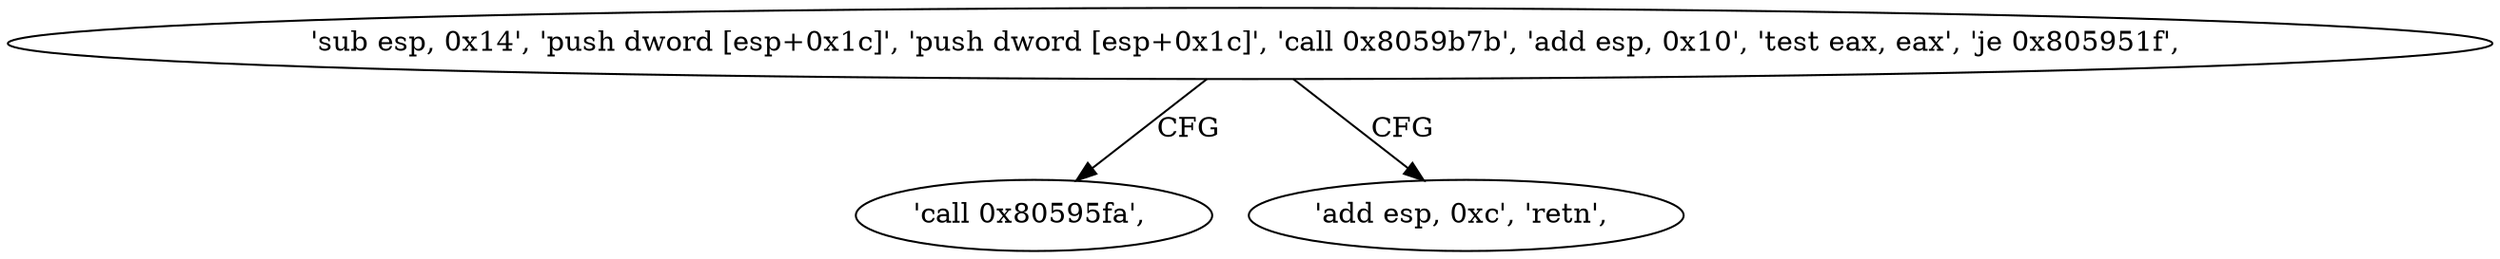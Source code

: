 digraph "func" {
"134583556" [label = "'sub esp, 0x14', 'push dword [esp+0x1c]', 'push dword [esp+0x1c]', 'call 0x8059b7b', 'add esp, 0x10', 'test eax, eax', 'je 0x805951f', " ]
"134583583" [label = "'call 0x80595fa', " ]
"134583579" [label = "'add esp, 0xc', 'retn', " ]
"134583556" -> "134583583" [ label = "CFG" ]
"134583556" -> "134583579" [ label = "CFG" ]
}
